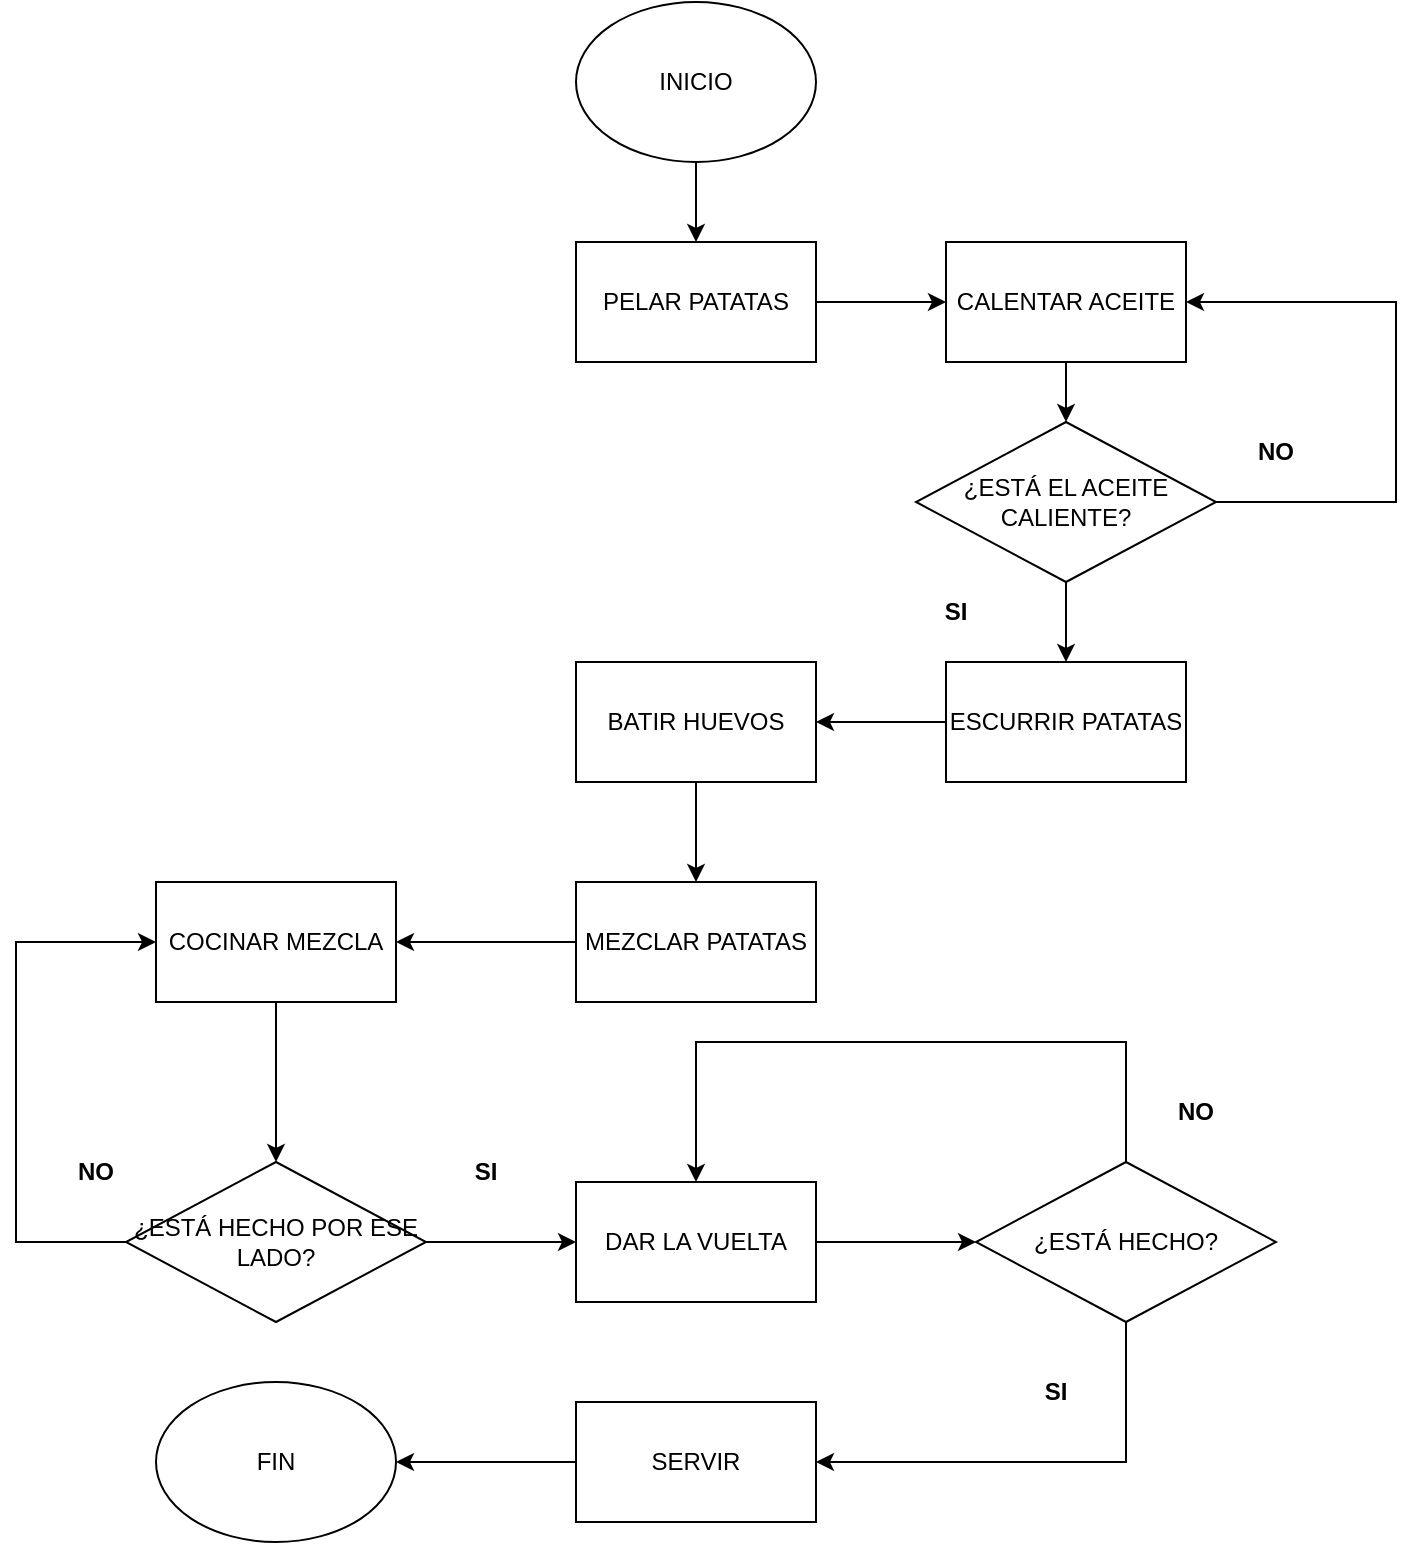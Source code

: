 <mxfile version="25.0.3">
  <diagram name="Página-1" id="OjLRqPmFeTSvFeKU1rMn">
    <mxGraphModel dx="1434" dy="851" grid="1" gridSize="10" guides="1" tooltips="1" connect="1" arrows="1" fold="1" page="1" pageScale="1" pageWidth="827" pageHeight="1169" background="#FFFFFF" math="0" shadow="0">
      <root>
        <mxCell id="0" />
        <mxCell id="1" parent="0" />
        <mxCell id="A-yqSOXRcWET_h5C79ZD-1" value="INICIO" style="ellipse;whiteSpace=wrap;html=1;" vertex="1" parent="1">
          <mxGeometry x="320" y="30" width="120" height="80" as="geometry" />
        </mxCell>
        <mxCell id="A-yqSOXRcWET_h5C79ZD-4" value="¿ESTÁ EL ACEITE CALIENTE?" style="rhombus;whiteSpace=wrap;html=1;" vertex="1" parent="1">
          <mxGeometry x="490" y="240" width="150" height="80" as="geometry" />
        </mxCell>
        <mxCell id="A-yqSOXRcWET_h5C79ZD-8" value="PELAR PATATAS" style="rounded=0;whiteSpace=wrap;html=1;" vertex="1" parent="1">
          <mxGeometry x="320" y="150" width="120" height="60" as="geometry" />
        </mxCell>
        <mxCell id="A-yqSOXRcWET_h5C79ZD-9" value="CALENTAR ACEITE" style="rounded=0;whiteSpace=wrap;html=1;" vertex="1" parent="1">
          <mxGeometry x="505" y="150" width="120" height="60" as="geometry" />
        </mxCell>
        <mxCell id="A-yqSOXRcWET_h5C79ZD-10" value="ESCURRIR PATATAS&lt;span style=&quot;color: rgba(0, 0, 0, 0); font-family: monospace; font-size: 0px; text-align: start; text-wrap-mode: nowrap;&quot;&gt;%3CmxGraphModel%3E%3Croot%3E%3CmxCell%20id%3D%220%22%2F%3E%3CmxCell%20id%3D%221%22%20parent%3D%220%22%2F%3E%3CmxCell%20id%3D%222%22%20value%3D%22CALENTAR%20ACEITE%22%20style%3D%22rounded%3D0%3BwhiteSpace%3Dwrap%3Bhtml%3D1%3B%22%20vertex%3D%221%22%20parent%3D%221%22%3E%3CmxGeometry%20x%3D%22320%22%20y%3D%22290%22%20width%3D%22120%22%20height%3D%2260%22%20as%3D%22geometry%22%2F%3E%3C%2FmxCell%3E%3C%2Froot%3E%3C%2FmxGraphModel%3E&lt;/span&gt;" style="rounded=0;whiteSpace=wrap;html=1;" vertex="1" parent="1">
          <mxGeometry x="505" y="360" width="120" height="60" as="geometry" />
        </mxCell>
        <mxCell id="A-yqSOXRcWET_h5C79ZD-11" value="BATIR HUEVOS" style="rounded=0;whiteSpace=wrap;html=1;" vertex="1" parent="1">
          <mxGeometry x="320" y="360" width="120" height="60" as="geometry" />
        </mxCell>
        <mxCell id="A-yqSOXRcWET_h5C79ZD-12" value="MEZCLAR PATATAS" style="rounded=0;whiteSpace=wrap;html=1;" vertex="1" parent="1">
          <mxGeometry x="320" y="470" width="120" height="60" as="geometry" />
        </mxCell>
        <mxCell id="A-yqSOXRcWET_h5C79ZD-13" value="COCINAR MEZCLA" style="rounded=0;whiteSpace=wrap;html=1;" vertex="1" parent="1">
          <mxGeometry x="110" y="470" width="120" height="60" as="geometry" />
        </mxCell>
        <mxCell id="A-yqSOXRcWET_h5C79ZD-16" value="¿ESTÁ HECHO POR ESE LADO?" style="rhombus;whiteSpace=wrap;html=1;" vertex="1" parent="1">
          <mxGeometry x="95" y="610" width="150" height="80" as="geometry" />
        </mxCell>
        <mxCell id="A-yqSOXRcWET_h5C79ZD-17" value="DAR LA VUELTA" style="rounded=0;whiteSpace=wrap;html=1;" vertex="1" parent="1">
          <mxGeometry x="320" y="620" width="120" height="60" as="geometry" />
        </mxCell>
        <mxCell id="A-yqSOXRcWET_h5C79ZD-18" value="¿ESTÁ HECHO?" style="rhombus;whiteSpace=wrap;html=1;" vertex="1" parent="1">
          <mxGeometry x="520" y="610" width="150" height="80" as="geometry" />
        </mxCell>
        <mxCell id="A-yqSOXRcWET_h5C79ZD-19" value="SERVIR" style="rounded=0;whiteSpace=wrap;html=1;" vertex="1" parent="1">
          <mxGeometry x="320" y="730" width="120" height="60" as="geometry" />
        </mxCell>
        <mxCell id="A-yqSOXRcWET_h5C79ZD-20" value="FIN" style="ellipse;whiteSpace=wrap;html=1;" vertex="1" parent="1">
          <mxGeometry x="110" y="720" width="120" height="80" as="geometry" />
        </mxCell>
        <mxCell id="A-yqSOXRcWET_h5C79ZD-21" value="" style="endArrow=classic;html=1;rounded=0;exitX=0.5;exitY=1;exitDx=0;exitDy=0;entryX=0.5;entryY=0;entryDx=0;entryDy=0;" edge="1" parent="1" source="A-yqSOXRcWET_h5C79ZD-1" target="A-yqSOXRcWET_h5C79ZD-8">
          <mxGeometry width="50" height="50" relative="1" as="geometry">
            <mxPoint x="390" y="460" as="sourcePoint" />
            <mxPoint x="440" y="410" as="targetPoint" />
          </mxGeometry>
        </mxCell>
        <mxCell id="A-yqSOXRcWET_h5C79ZD-22" value="" style="endArrow=classic;html=1;rounded=0;exitX=1;exitY=0.5;exitDx=0;exitDy=0;entryX=0;entryY=0.5;entryDx=0;entryDy=0;" edge="1" parent="1" source="A-yqSOXRcWET_h5C79ZD-8" target="A-yqSOXRcWET_h5C79ZD-9">
          <mxGeometry width="50" height="50" relative="1" as="geometry">
            <mxPoint x="390" y="120" as="sourcePoint" />
            <mxPoint x="390" y="180" as="targetPoint" />
          </mxGeometry>
        </mxCell>
        <mxCell id="A-yqSOXRcWET_h5C79ZD-23" value="" style="endArrow=classic;html=1;rounded=0;exitX=0.5;exitY=1;exitDx=0;exitDy=0;entryX=0.5;entryY=0;entryDx=0;entryDy=0;" edge="1" parent="1" source="A-yqSOXRcWET_h5C79ZD-9" target="A-yqSOXRcWET_h5C79ZD-4">
          <mxGeometry width="50" height="50" relative="1" as="geometry">
            <mxPoint x="390" y="220" as="sourcePoint" />
            <mxPoint x="390" y="260" as="targetPoint" />
          </mxGeometry>
        </mxCell>
        <mxCell id="A-yqSOXRcWET_h5C79ZD-24" value="" style="endArrow=classic;html=1;rounded=0;exitX=0.5;exitY=1;exitDx=0;exitDy=0;" edge="1" parent="1" source="A-yqSOXRcWET_h5C79ZD-4" target="A-yqSOXRcWET_h5C79ZD-10">
          <mxGeometry width="50" height="50" relative="1" as="geometry">
            <mxPoint x="450" y="290" as="sourcePoint" />
            <mxPoint x="500" y="290" as="targetPoint" />
          </mxGeometry>
        </mxCell>
        <mxCell id="A-yqSOXRcWET_h5C79ZD-25" value="" style="endArrow=classic;html=1;rounded=0;exitX=0;exitY=0.5;exitDx=0;exitDy=0;entryX=1;entryY=0.5;entryDx=0;entryDy=0;" edge="1" parent="1" source="A-yqSOXRcWET_h5C79ZD-10" target="A-yqSOXRcWET_h5C79ZD-11">
          <mxGeometry width="50" height="50" relative="1" as="geometry">
            <mxPoint x="575" y="330" as="sourcePoint" />
            <mxPoint x="575" y="370" as="targetPoint" />
          </mxGeometry>
        </mxCell>
        <mxCell id="A-yqSOXRcWET_h5C79ZD-27" value="" style="endArrow=classic;html=1;rounded=0;entryX=1;entryY=0.5;entryDx=0;entryDy=0;exitX=0;exitY=0.5;exitDx=0;exitDy=0;" edge="1" parent="1" source="A-yqSOXRcWET_h5C79ZD-12" target="A-yqSOXRcWET_h5C79ZD-13">
          <mxGeometry width="50" height="50" relative="1" as="geometry">
            <mxPoint x="310" y="500" as="sourcePoint" />
            <mxPoint x="390" y="480" as="targetPoint" />
          </mxGeometry>
        </mxCell>
        <mxCell id="A-yqSOXRcWET_h5C79ZD-29" value="" style="endArrow=classic;html=1;rounded=0;entryX=1;entryY=0.5;entryDx=0;entryDy=0;" edge="1" parent="1" target="A-yqSOXRcWET_h5C79ZD-9">
          <mxGeometry width="50" height="50" relative="1" as="geometry">
            <mxPoint x="640" y="280" as="sourcePoint" />
            <mxPoint x="380" y="280" as="targetPoint" />
            <Array as="points">
              <mxPoint x="730" y="280" />
              <mxPoint x="730" y="180" />
            </Array>
          </mxGeometry>
        </mxCell>
        <mxCell id="A-yqSOXRcWET_h5C79ZD-31" value="" style="endArrow=classic;html=1;rounded=0;exitX=0.5;exitY=1;exitDx=0;exitDy=0;entryX=0.5;entryY=0;entryDx=0;entryDy=0;" edge="1" parent="1" source="A-yqSOXRcWET_h5C79ZD-11" target="A-yqSOXRcWET_h5C79ZD-12">
          <mxGeometry width="50" height="50" relative="1" as="geometry">
            <mxPoint x="515" y="400" as="sourcePoint" />
            <mxPoint x="450" y="400" as="targetPoint" />
          </mxGeometry>
        </mxCell>
        <mxCell id="A-yqSOXRcWET_h5C79ZD-32" value="" style="endArrow=classic;html=1;rounded=0;entryX=0.5;entryY=0;entryDx=0;entryDy=0;exitX=0.5;exitY=1;exitDx=0;exitDy=0;" edge="1" parent="1" source="A-yqSOXRcWET_h5C79ZD-13" target="A-yqSOXRcWET_h5C79ZD-16">
          <mxGeometry width="50" height="50" relative="1" as="geometry">
            <mxPoint x="330" y="510" as="sourcePoint" />
            <mxPoint x="240" y="510" as="targetPoint" />
          </mxGeometry>
        </mxCell>
        <mxCell id="A-yqSOXRcWET_h5C79ZD-33" value="" style="endArrow=classic;html=1;rounded=0;entryX=0;entryY=0.5;entryDx=0;entryDy=0;exitX=0;exitY=0.5;exitDx=0;exitDy=0;" edge="1" parent="1" source="A-yqSOXRcWET_h5C79ZD-16" target="A-yqSOXRcWET_h5C79ZD-13">
          <mxGeometry width="50" height="50" relative="1" as="geometry">
            <mxPoint x="650" y="290" as="sourcePoint" />
            <mxPoint x="635" y="190" as="targetPoint" />
            <Array as="points">
              <mxPoint x="40" y="650" />
              <mxPoint x="40" y="500" />
            </Array>
          </mxGeometry>
        </mxCell>
        <mxCell id="A-yqSOXRcWET_h5C79ZD-34" value="" style="endArrow=classic;html=1;rounded=0;entryX=0;entryY=0.5;entryDx=0;entryDy=0;exitX=1;exitY=0.5;exitDx=0;exitDy=0;" edge="1" parent="1" source="A-yqSOXRcWET_h5C79ZD-16" target="A-yqSOXRcWET_h5C79ZD-17">
          <mxGeometry width="50" height="50" relative="1" as="geometry">
            <mxPoint x="330" y="510" as="sourcePoint" />
            <mxPoint x="240" y="510" as="targetPoint" />
          </mxGeometry>
        </mxCell>
        <mxCell id="A-yqSOXRcWET_h5C79ZD-35" value="" style="endArrow=classic;html=1;rounded=0;entryX=0;entryY=0.5;entryDx=0;entryDy=0;exitX=1;exitY=0.5;exitDx=0;exitDy=0;" edge="1" parent="1" source="A-yqSOXRcWET_h5C79ZD-17" target="A-yqSOXRcWET_h5C79ZD-18">
          <mxGeometry width="50" height="50" relative="1" as="geometry">
            <mxPoint x="255" y="660" as="sourcePoint" />
            <mxPoint x="330" y="660" as="targetPoint" />
          </mxGeometry>
        </mxCell>
        <mxCell id="A-yqSOXRcWET_h5C79ZD-36" value="" style="endArrow=classic;html=1;rounded=0;entryX=1;entryY=0.5;entryDx=0;entryDy=0;exitX=0.5;exitY=1;exitDx=0;exitDy=0;" edge="1" parent="1" source="A-yqSOXRcWET_h5C79ZD-18" target="A-yqSOXRcWET_h5C79ZD-19">
          <mxGeometry width="50" height="50" relative="1" as="geometry">
            <mxPoint x="480" y="710" as="sourcePoint" />
            <mxPoint x="530" y="660" as="targetPoint" />
            <Array as="points">
              <mxPoint x="595" y="760" />
            </Array>
          </mxGeometry>
        </mxCell>
        <mxCell id="A-yqSOXRcWET_h5C79ZD-37" value="" style="endArrow=classic;html=1;rounded=0;entryX=1;entryY=0.5;entryDx=0;entryDy=0;exitX=0;exitY=0.5;exitDx=0;exitDy=0;" edge="1" parent="1" source="A-yqSOXRcWET_h5C79ZD-19" target="A-yqSOXRcWET_h5C79ZD-20">
          <mxGeometry width="50" height="50" relative="1" as="geometry">
            <mxPoint x="450" y="660" as="sourcePoint" />
            <mxPoint x="530" y="660" as="targetPoint" />
          </mxGeometry>
        </mxCell>
        <mxCell id="A-yqSOXRcWET_h5C79ZD-38" value="&lt;b&gt;SI&lt;/b&gt;" style="text;html=1;align=center;verticalAlign=middle;whiteSpace=wrap;rounded=0;" vertex="1" parent="1">
          <mxGeometry x="480" y="320" width="60" height="30" as="geometry" />
        </mxCell>
        <mxCell id="A-yqSOXRcWET_h5C79ZD-39" value="&lt;b&gt;SI&lt;/b&gt;" style="text;html=1;align=center;verticalAlign=middle;whiteSpace=wrap;rounded=0;" vertex="1" parent="1">
          <mxGeometry x="245" y="600" width="60" height="30" as="geometry" />
        </mxCell>
        <mxCell id="A-yqSOXRcWET_h5C79ZD-40" value="&lt;b&gt;SI&lt;/b&gt;" style="text;html=1;align=center;verticalAlign=middle;whiteSpace=wrap;rounded=0;" vertex="1" parent="1">
          <mxGeometry x="530" y="710" width="60" height="30" as="geometry" />
        </mxCell>
        <mxCell id="A-yqSOXRcWET_h5C79ZD-41" value="" style="endArrow=classic;html=1;rounded=0;entryX=0.5;entryY=0;entryDx=0;entryDy=0;exitX=0.5;exitY=0;exitDx=0;exitDy=0;" edge="1" parent="1" source="A-yqSOXRcWET_h5C79ZD-18" target="A-yqSOXRcWET_h5C79ZD-17">
          <mxGeometry width="50" height="50" relative="1" as="geometry">
            <mxPoint x="605" y="700" as="sourcePoint" />
            <mxPoint x="450" y="770" as="targetPoint" />
            <Array as="points">
              <mxPoint x="595" y="550" />
              <mxPoint x="380" y="550" />
            </Array>
          </mxGeometry>
        </mxCell>
        <mxCell id="A-yqSOXRcWET_h5C79ZD-42" value="&lt;b&gt;NO&lt;/b&gt;" style="text;html=1;align=center;verticalAlign=middle;whiteSpace=wrap;rounded=0;" vertex="1" parent="1">
          <mxGeometry x="640" y="240" width="60" height="30" as="geometry" />
        </mxCell>
        <mxCell id="A-yqSOXRcWET_h5C79ZD-43" value="&lt;b&gt;NO&lt;/b&gt;" style="text;html=1;align=center;verticalAlign=middle;whiteSpace=wrap;rounded=0;" vertex="1" parent="1">
          <mxGeometry x="50" y="600" width="60" height="30" as="geometry" />
        </mxCell>
        <mxCell id="A-yqSOXRcWET_h5C79ZD-44" value="&lt;b&gt;NO&lt;/b&gt;" style="text;html=1;align=center;verticalAlign=middle;whiteSpace=wrap;rounded=0;" vertex="1" parent="1">
          <mxGeometry x="600" y="570" width="60" height="30" as="geometry" />
        </mxCell>
      </root>
    </mxGraphModel>
  </diagram>
</mxfile>
